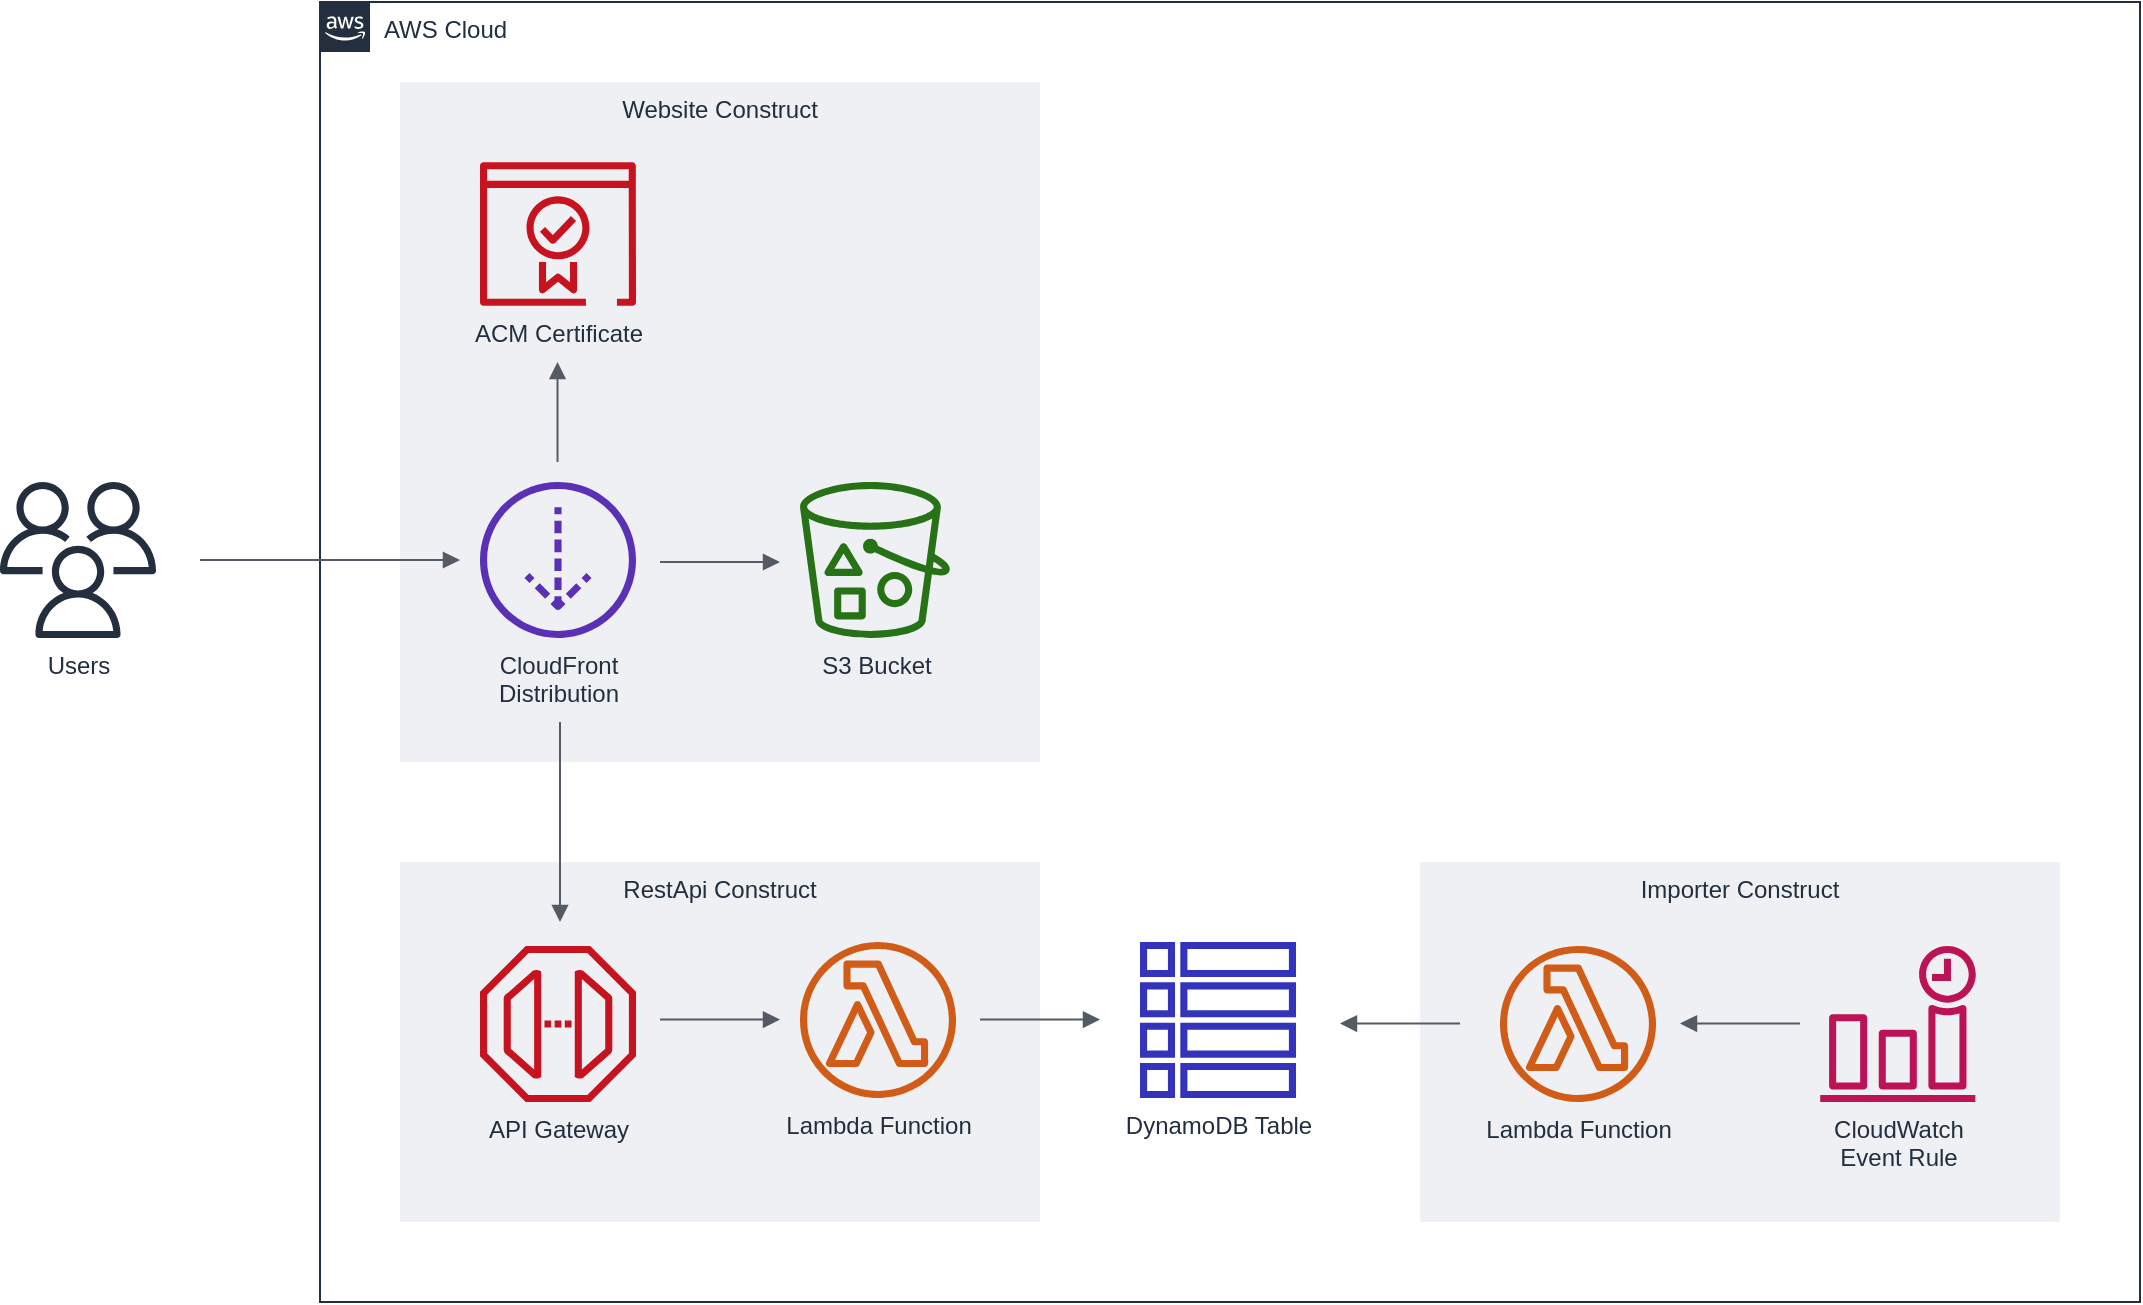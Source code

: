<mxfile version="12.9.3" type="device"><diagram id="9EUUSaY_IlX4dRTeBekN" name="Page-1"><mxGraphModel dx="2062" dy="822" grid="1" gridSize="10" guides="1" tooltips="1" connect="1" arrows="1" fold="1" page="1" pageScale="1" pageWidth="1169" pageHeight="827" math="0" shadow="0"><root><mxCell id="0"/><mxCell id="1" parent="0"/><mxCell id="1Z_j-1xNKg9y_YqibAOd-2" value="AWS Cloud" style="points=[[0,0],[0.25,0],[0.5,0],[0.75,0],[1,0],[1,0.25],[1,0.5],[1,0.75],[1,1],[0.75,1],[0.5,1],[0.25,1],[0,1],[0,0.75],[0,0.5],[0,0.25]];outlineConnect=0;gradientColor=none;html=1;whiteSpace=wrap;fontSize=12;fontStyle=0;shape=mxgraph.aws4.group;grIcon=mxgraph.aws4.group_aws_cloud_alt;strokeColor=#232F3E;fillColor=none;verticalAlign=top;align=left;spacingLeft=30;fontColor=#232F3E;dashed=0;" vertex="1" parent="1"><mxGeometry x="200" y="40" width="910" height="650" as="geometry"/></mxCell><mxCell id="1Z_j-1xNKg9y_YqibAOd-1" value="Users" style="outlineConnect=0;fontColor=#232F3E;gradientColor=none;fillColor=#232F3E;strokeColor=none;dashed=0;verticalLabelPosition=bottom;verticalAlign=top;align=center;html=1;fontSize=12;fontStyle=0;aspect=fixed;pointerEvents=1;shape=mxgraph.aws4.users;" vertex="1" parent="1"><mxGeometry x="40" y="280" width="78" height="78" as="geometry"/></mxCell><mxCell id="1Z_j-1xNKg9y_YqibAOd-8" value="DynamoDB Table" style="outlineConnect=0;fontColor=#232F3E;gradientColor=none;fillColor=#3334B9;strokeColor=none;dashed=0;verticalLabelPosition=bottom;verticalAlign=top;align=center;html=1;fontSize=12;fontStyle=0;aspect=fixed;pointerEvents=1;shape=mxgraph.aws4.table;" vertex="1" parent="1"><mxGeometry x="610" y="510" width="78" height="78" as="geometry"/></mxCell><mxCell id="1Z_j-1xNKg9y_YqibAOd-23" value="" style="group" vertex="1" connectable="0" parent="1"><mxGeometry x="240" y="470" width="320" height="180" as="geometry"/></mxCell><mxCell id="1Z_j-1xNKg9y_YqibAOd-18" value="RestApi Construct" style="fillColor=#EFF0F3;strokeColor=none;dashed=0;verticalAlign=top;fontStyle=0;fontColor=#232F3D;" vertex="1" parent="1Z_j-1xNKg9y_YqibAOd-23"><mxGeometry width="320" height="180" as="geometry"/></mxCell><mxCell id="1Z_j-1xNKg9y_YqibAOd-6" value="Lambda Function" style="outlineConnect=0;fontColor=#232F3E;gradientColor=none;fillColor=#D05C17;strokeColor=none;dashed=0;verticalLabelPosition=bottom;verticalAlign=top;align=center;html=1;fontSize=12;fontStyle=0;aspect=fixed;pointerEvents=1;shape=mxgraph.aws4.lambda_function;" vertex="1" parent="1Z_j-1xNKg9y_YqibAOd-23"><mxGeometry x="200" y="40" width="78" height="78" as="geometry"/></mxCell><mxCell id="1Z_j-1xNKg9y_YqibAOd-11" value="API Gateway" style="outlineConnect=0;fontColor=#232F3E;gradientColor=none;fillColor=#C7131F;strokeColor=none;dashed=0;verticalLabelPosition=bottom;verticalAlign=top;align=center;html=1;fontSize=12;fontStyle=0;aspect=fixed;shape=mxgraph.aws4.endpoint;" vertex="1" parent="1Z_j-1xNKg9y_YqibAOd-23"><mxGeometry x="40" y="42" width="78" height="78" as="geometry"/></mxCell><mxCell id="1Z_j-1xNKg9y_YqibAOd-43" value="" style="edgeStyle=orthogonalEdgeStyle;html=1;endArrow=none;elbow=vertical;startArrow=block;startFill=1;strokeColor=#545B64;rounded=0;" edge="1" parent="1Z_j-1xNKg9y_YqibAOd-23"><mxGeometry width="100" relative="1" as="geometry"><mxPoint x="190" y="78.76" as="sourcePoint"/><mxPoint x="130" y="78.76" as="targetPoint"/><Array as="points"><mxPoint x="160" y="78.76"/><mxPoint x="160" y="78.76"/></Array></mxGeometry></mxCell><mxCell id="1Z_j-1xNKg9y_YqibAOd-26" value="" style="group" vertex="1" connectable="0" parent="1"><mxGeometry x="240" y="80" width="320" height="360" as="geometry"/></mxCell><mxCell id="1Z_j-1xNKg9y_YqibAOd-21" value="" style="group" vertex="1" connectable="0" parent="1Z_j-1xNKg9y_YqibAOd-26"><mxGeometry width="320" height="360" as="geometry"/></mxCell><mxCell id="1Z_j-1xNKg9y_YqibAOd-17" value="Website Construct" style="fillColor=#EFF0F3;strokeColor=none;dashed=0;verticalAlign=top;fontStyle=0;fontColor=#232F3D;" vertex="1" parent="1Z_j-1xNKg9y_YqibAOd-21"><mxGeometry width="320" height="340" as="geometry"/></mxCell><mxCell id="1Z_j-1xNKg9y_YqibAOd-4" value="CloudFront&lt;br&gt;Distribution" style="outlineConnect=0;fontColor=#232F3E;gradientColor=none;fillColor=#5A30B5;strokeColor=none;dashed=0;verticalLabelPosition=bottom;verticalAlign=top;align=center;html=1;fontSize=12;fontStyle=0;aspect=fixed;pointerEvents=1;shape=mxgraph.aws4.download_distribution;" vertex="1" parent="1Z_j-1xNKg9y_YqibAOd-21"><mxGeometry x="40" y="200" width="78" height="78" as="geometry"/></mxCell><mxCell id="1Z_j-1xNKg9y_YqibAOd-7" value="S3 Bucket" style="outlineConnect=0;fontColor=#232F3E;gradientColor=none;fillColor=#277116;strokeColor=none;dashed=0;verticalLabelPosition=bottom;verticalAlign=top;align=center;html=1;fontSize=12;fontStyle=0;aspect=fixed;pointerEvents=1;shape=mxgraph.aws4.bucket_with_objects;" vertex="1" parent="1Z_j-1xNKg9y_YqibAOd-21"><mxGeometry x="200" y="200" width="75" height="78" as="geometry"/></mxCell><mxCell id="1Z_j-1xNKg9y_YqibAOd-12" value="ACM Certificate" style="outlineConnect=0;fontColor=#232F3E;gradientColor=none;fillColor=#C7131F;strokeColor=none;dashed=0;verticalLabelPosition=bottom;verticalAlign=top;align=center;html=1;fontSize=12;fontStyle=0;aspect=fixed;pointerEvents=1;shape=mxgraph.aws4.certificate_manager_2;" vertex="1" parent="1Z_j-1xNKg9y_YqibAOd-21"><mxGeometry x="40" y="40" width="78" height="72" as="geometry"/></mxCell><mxCell id="1Z_j-1xNKg9y_YqibAOd-37" value="" style="edgeStyle=orthogonalEdgeStyle;html=1;endArrow=block;elbow=vertical;startArrow=none;endFill=1;strokeColor=#545B64;rounded=0;" edge="1" parent="1Z_j-1xNKg9y_YqibAOd-21"><mxGeometry width="100" relative="1" as="geometry"><mxPoint x="78.76" y="190" as="sourcePoint"/><mxPoint x="78.76" y="140" as="targetPoint"/></mxGeometry></mxCell><mxCell id="1Z_j-1xNKg9y_YqibAOd-42" value="" style="edgeStyle=orthogonalEdgeStyle;html=1;endArrow=none;elbow=vertical;startArrow=block;startFill=1;strokeColor=#545B64;rounded=0;" edge="1" parent="1Z_j-1xNKg9y_YqibAOd-21"><mxGeometry width="100" relative="1" as="geometry"><mxPoint x="190" y="240" as="sourcePoint"/><mxPoint x="130" y="240" as="targetPoint"/><Array as="points"><mxPoint x="160" y="240"/><mxPoint x="160" y="240"/></Array></mxGeometry></mxCell><mxCell id="1Z_j-1xNKg9y_YqibAOd-29" value="" style="group" vertex="1" connectable="0" parent="1"><mxGeometry x="750" y="470" width="320" height="180" as="geometry"/></mxCell><mxCell id="1Z_j-1xNKg9y_YqibAOd-19" value="Importer Construct" style="fillColor=#EFF0F3;strokeColor=none;dashed=0;verticalAlign=top;fontStyle=0;fontColor=#232F3D;" vertex="1" parent="1Z_j-1xNKg9y_YqibAOd-29"><mxGeometry width="320" height="180" as="geometry"/></mxCell><mxCell id="1Z_j-1xNKg9y_YqibAOd-14" value="CloudWatch&lt;br&gt;Event Rule" style="outlineConnect=0;fontColor=#232F3E;gradientColor=none;fillColor=#BC1356;strokeColor=none;dashed=0;verticalLabelPosition=bottom;verticalAlign=top;align=center;html=1;fontSize=12;fontStyle=0;aspect=fixed;pointerEvents=1;shape=mxgraph.aws4.event_time_based;" vertex="1" parent="1Z_j-1xNKg9y_YqibAOd-29"><mxGeometry x="200" y="42" width="78" height="78" as="geometry"/></mxCell><mxCell id="1Z_j-1xNKg9y_YqibAOd-15" value="Lambda Function" style="outlineConnect=0;fontColor=#232F3E;gradientColor=none;fillColor=#D05C17;strokeColor=none;dashed=0;verticalLabelPosition=bottom;verticalAlign=top;align=center;html=1;fontSize=12;fontStyle=0;aspect=fixed;pointerEvents=1;shape=mxgraph.aws4.lambda_function;" vertex="1" parent="1Z_j-1xNKg9y_YqibAOd-29"><mxGeometry x="40" y="42" width="78" height="78" as="geometry"/></mxCell><mxCell id="1Z_j-1xNKg9y_YqibAOd-45" value="" style="edgeStyle=orthogonalEdgeStyle;html=1;endArrow=none;elbow=vertical;startArrow=block;startFill=1;strokeColor=#545B64;rounded=0;" edge="1" parent="1Z_j-1xNKg9y_YqibAOd-29"><mxGeometry width="100" relative="1" as="geometry"><mxPoint x="-40" y="80.76" as="sourcePoint"/><mxPoint x="20" y="80.76" as="targetPoint"/><Array as="points"><mxPoint x="-10" y="80.76"/><mxPoint x="-10" y="80.76"/></Array></mxGeometry></mxCell><mxCell id="1Z_j-1xNKg9y_YqibAOd-46" value="" style="edgeStyle=orthogonalEdgeStyle;html=1;endArrow=none;elbow=vertical;startArrow=block;startFill=1;strokeColor=#545B64;rounded=0;" edge="1" parent="1Z_j-1xNKg9y_YqibAOd-29"><mxGeometry width="100" relative="1" as="geometry"><mxPoint x="130" y="80.76" as="sourcePoint"/><mxPoint x="190" y="80.76" as="targetPoint"/><Array as="points"><mxPoint x="160" y="80.76"/><mxPoint x="160" y="80.76"/></Array></mxGeometry></mxCell><mxCell id="1Z_j-1xNKg9y_YqibAOd-38" value="" style="edgeStyle=orthogonalEdgeStyle;html=1;endArrow=none;elbow=vertical;startArrow=block;startFill=1;strokeColor=#545B64;rounded=0;" edge="1" parent="1"><mxGeometry width="100" relative="1" as="geometry"><mxPoint x="270" y="319" as="sourcePoint"/><mxPoint x="140" y="319" as="targetPoint"/><Array as="points"><mxPoint x="180" y="319"/><mxPoint x="180" y="319"/></Array></mxGeometry></mxCell><mxCell id="1Z_j-1xNKg9y_YqibAOd-44" value="" style="edgeStyle=orthogonalEdgeStyle;html=1;endArrow=none;elbow=vertical;startArrow=block;startFill=1;strokeColor=#545B64;rounded=0;" edge="1" parent="1"><mxGeometry width="100" relative="1" as="geometry"><mxPoint x="590" y="548.76" as="sourcePoint"/><mxPoint x="530" y="548.76" as="targetPoint"/><Array as="points"><mxPoint x="560" y="548.76"/><mxPoint x="560" y="548.76"/></Array></mxGeometry></mxCell><mxCell id="1Z_j-1xNKg9y_YqibAOd-47" value="" style="edgeStyle=orthogonalEdgeStyle;html=1;endArrow=none;elbow=vertical;startArrow=block;startFill=1;strokeColor=#545B64;rounded=0;" edge="1" parent="1"><mxGeometry width="100" relative="1" as="geometry"><mxPoint x="320" y="500" as="sourcePoint"/><mxPoint x="320" y="400" as="targetPoint"/></mxGeometry></mxCell></root></mxGraphModel></diagram></mxfile>